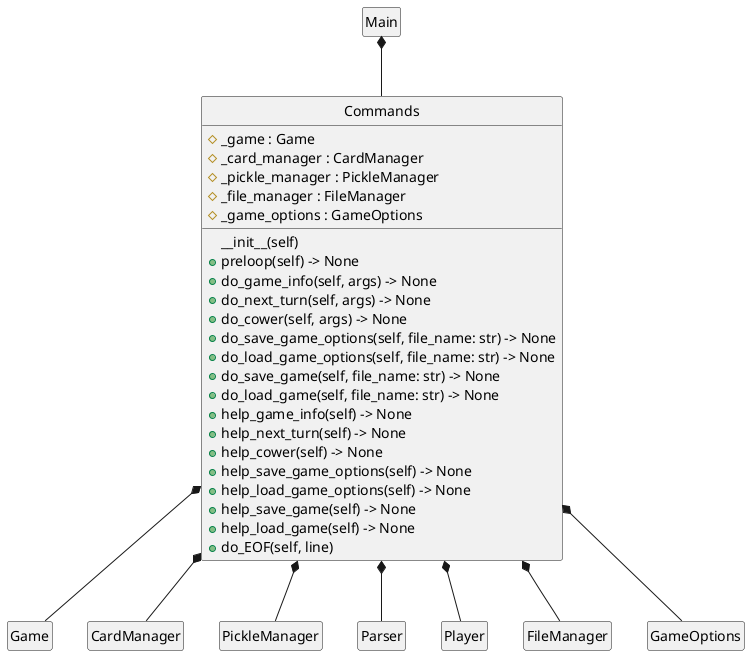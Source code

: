 @startuml
skinparam groupInheritance 2
skinparam style strictuml
hide empty members
class Commands {
    #_game : Game
    #_card_manager : CardManager
    #_pickle_manager : PickleManager
    #_file_manager : FileManager
    #_game_options : GameOptions
    __init__(self)
    +preloop(self) -> None
    +do_game_info(self, args) -> None
    +do_next_turn(self, args) -> None
    +do_cower(self, args) -> None
    +do_save_game_options(self, file_name: str) -> None
    +do_load_game_options(self, file_name: str) -> None
    +do_save_game(self, file_name: str) -> None
    +do_load_game(self, file_name: str) -> None
    +help_game_info(self) -> None
    +help_next_turn(self) -> None
    +help_cower(self) -> None
    +help_save_game_options(self) -> None
    +help_load_game_options(self) -> None
    +help_save_game(self) -> None
    +help_load_game(self) -> None
    +do_EOF(self, line)
}

Main *-- Commands
Commands *-- Game
Commands *-- CardManager
Commands *-- PickleManager
Commands *-- Parser
Commands *-- Player
Commands *-- FileManager
Commands *-- GameOptions

@enduml